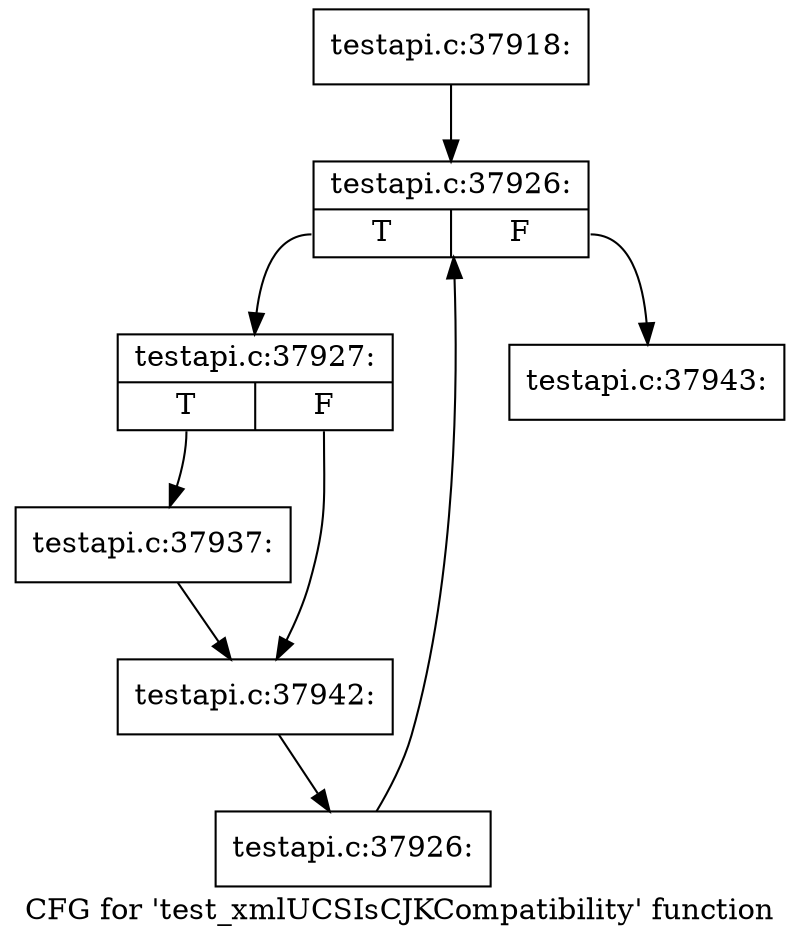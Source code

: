 digraph "CFG for 'test_xmlUCSIsCJKCompatibility' function" {
	label="CFG for 'test_xmlUCSIsCJKCompatibility' function";

	Node0x55c2de0 [shape=record,label="{testapi.c:37918:}"];
	Node0x55c2de0 -> Node0x55ce030;
	Node0x55ce030 [shape=record,label="{testapi.c:37926:|{<s0>T|<s1>F}}"];
	Node0x55ce030:s0 -> Node0x55ce310;
	Node0x55ce030:s1 -> Node0x55cde90;
	Node0x55ce310 [shape=record,label="{testapi.c:37927:|{<s0>T|<s1>F}}"];
	Node0x55ce310:s0 -> Node0x55cf170;
	Node0x55ce310:s1 -> Node0x55cf4a0;
	Node0x55cf170 [shape=record,label="{testapi.c:37937:}"];
	Node0x55cf170 -> Node0x55cf4a0;
	Node0x55cf4a0 [shape=record,label="{testapi.c:37942:}"];
	Node0x55cf4a0 -> Node0x55ce280;
	Node0x55ce280 [shape=record,label="{testapi.c:37926:}"];
	Node0x55ce280 -> Node0x55ce030;
	Node0x55cde90 [shape=record,label="{testapi.c:37943:}"];
}
